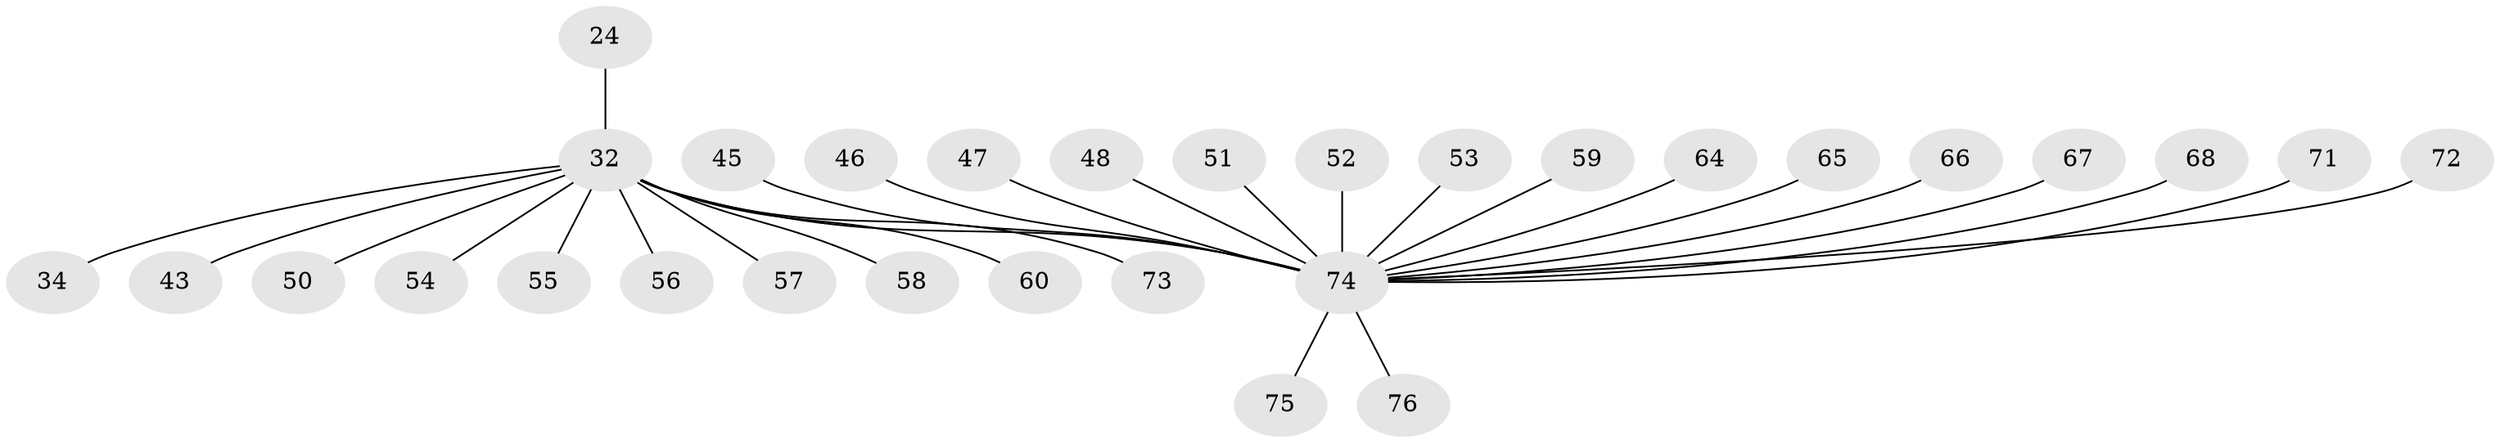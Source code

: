 // original degree distribution, {11: 0.013157894736842105, 10: 0.013157894736842105, 4: 0.07894736842105263, 1: 0.6578947368421053, 5: 0.02631578947368421, 2: 0.15789473684210525, 13: 0.013157894736842105, 8: 0.013157894736842105, 3: 0.02631578947368421}
// Generated by graph-tools (version 1.1) at 2025/50/03/04/25 21:50:28]
// undirected, 30 vertices, 29 edges
graph export_dot {
graph [start="1"]
  node [color=gray90,style=filled];
  24;
  32 [super="+25+5"];
  34;
  43;
  45;
  46;
  47;
  48;
  50;
  51;
  52;
  53;
  54;
  55;
  56;
  57;
  58;
  59 [super="+31"];
  60;
  64;
  65;
  66;
  67 [super="+28"];
  68;
  71;
  72;
  73;
  74 [super="+70+62+18+16+17+22+26+30+38+42+44"];
  75;
  76;
  24 -- 32;
  32 -- 34;
  32 -- 73;
  32 -- 43;
  32 -- 50;
  32 -- 54;
  32 -- 55;
  32 -- 56;
  32 -- 57;
  32 -- 60;
  32 -- 58;
  32 -- 74 [weight=4];
  45 -- 74;
  46 -- 74;
  47 -- 74;
  48 -- 74;
  51 -- 74;
  52 -- 74;
  53 -- 74;
  59 -- 74;
  64 -- 74;
  65 -- 74;
  66 -- 74;
  67 -- 74;
  68 -- 74;
  71 -- 74;
  72 -- 74;
  74 -- 75;
  74 -- 76;
}
